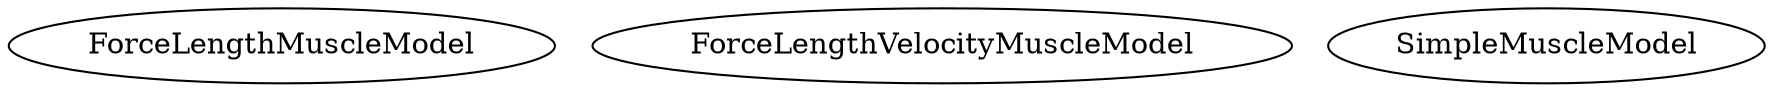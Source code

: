 /* Created by mdot for Matlab */
digraph m2html {

  ForceLengthMuscleModel [URL="ForceLengthMuscleModel.html"];
  ForceLengthVelocityMuscleModel [URL="ForceLengthVelocityMuscleModel.html"];
  SimpleMuscleModel [URL="SimpleMuscleModel.html"];
}